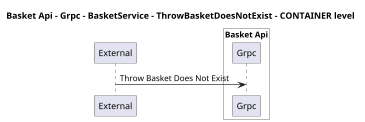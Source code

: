 @startuml
skinparam dpi 60

title Basket Api - Grpc - BasketService - ThrowBasketDoesNotExist - CONTAINER level

participant "External" as C4InterFlow.Utils.ExternalSystem

box "Basket Api" #White

    participant "Grpc" as dotnet.eShop.Architecture.SoftwareSystems.BasketApi.Containers.Grpc
end box


C4InterFlow.Utils.ExternalSystem -> dotnet.eShop.Architecture.SoftwareSystems.BasketApi.Containers.Grpc : Throw Basket Does Not Exist


@enduml
